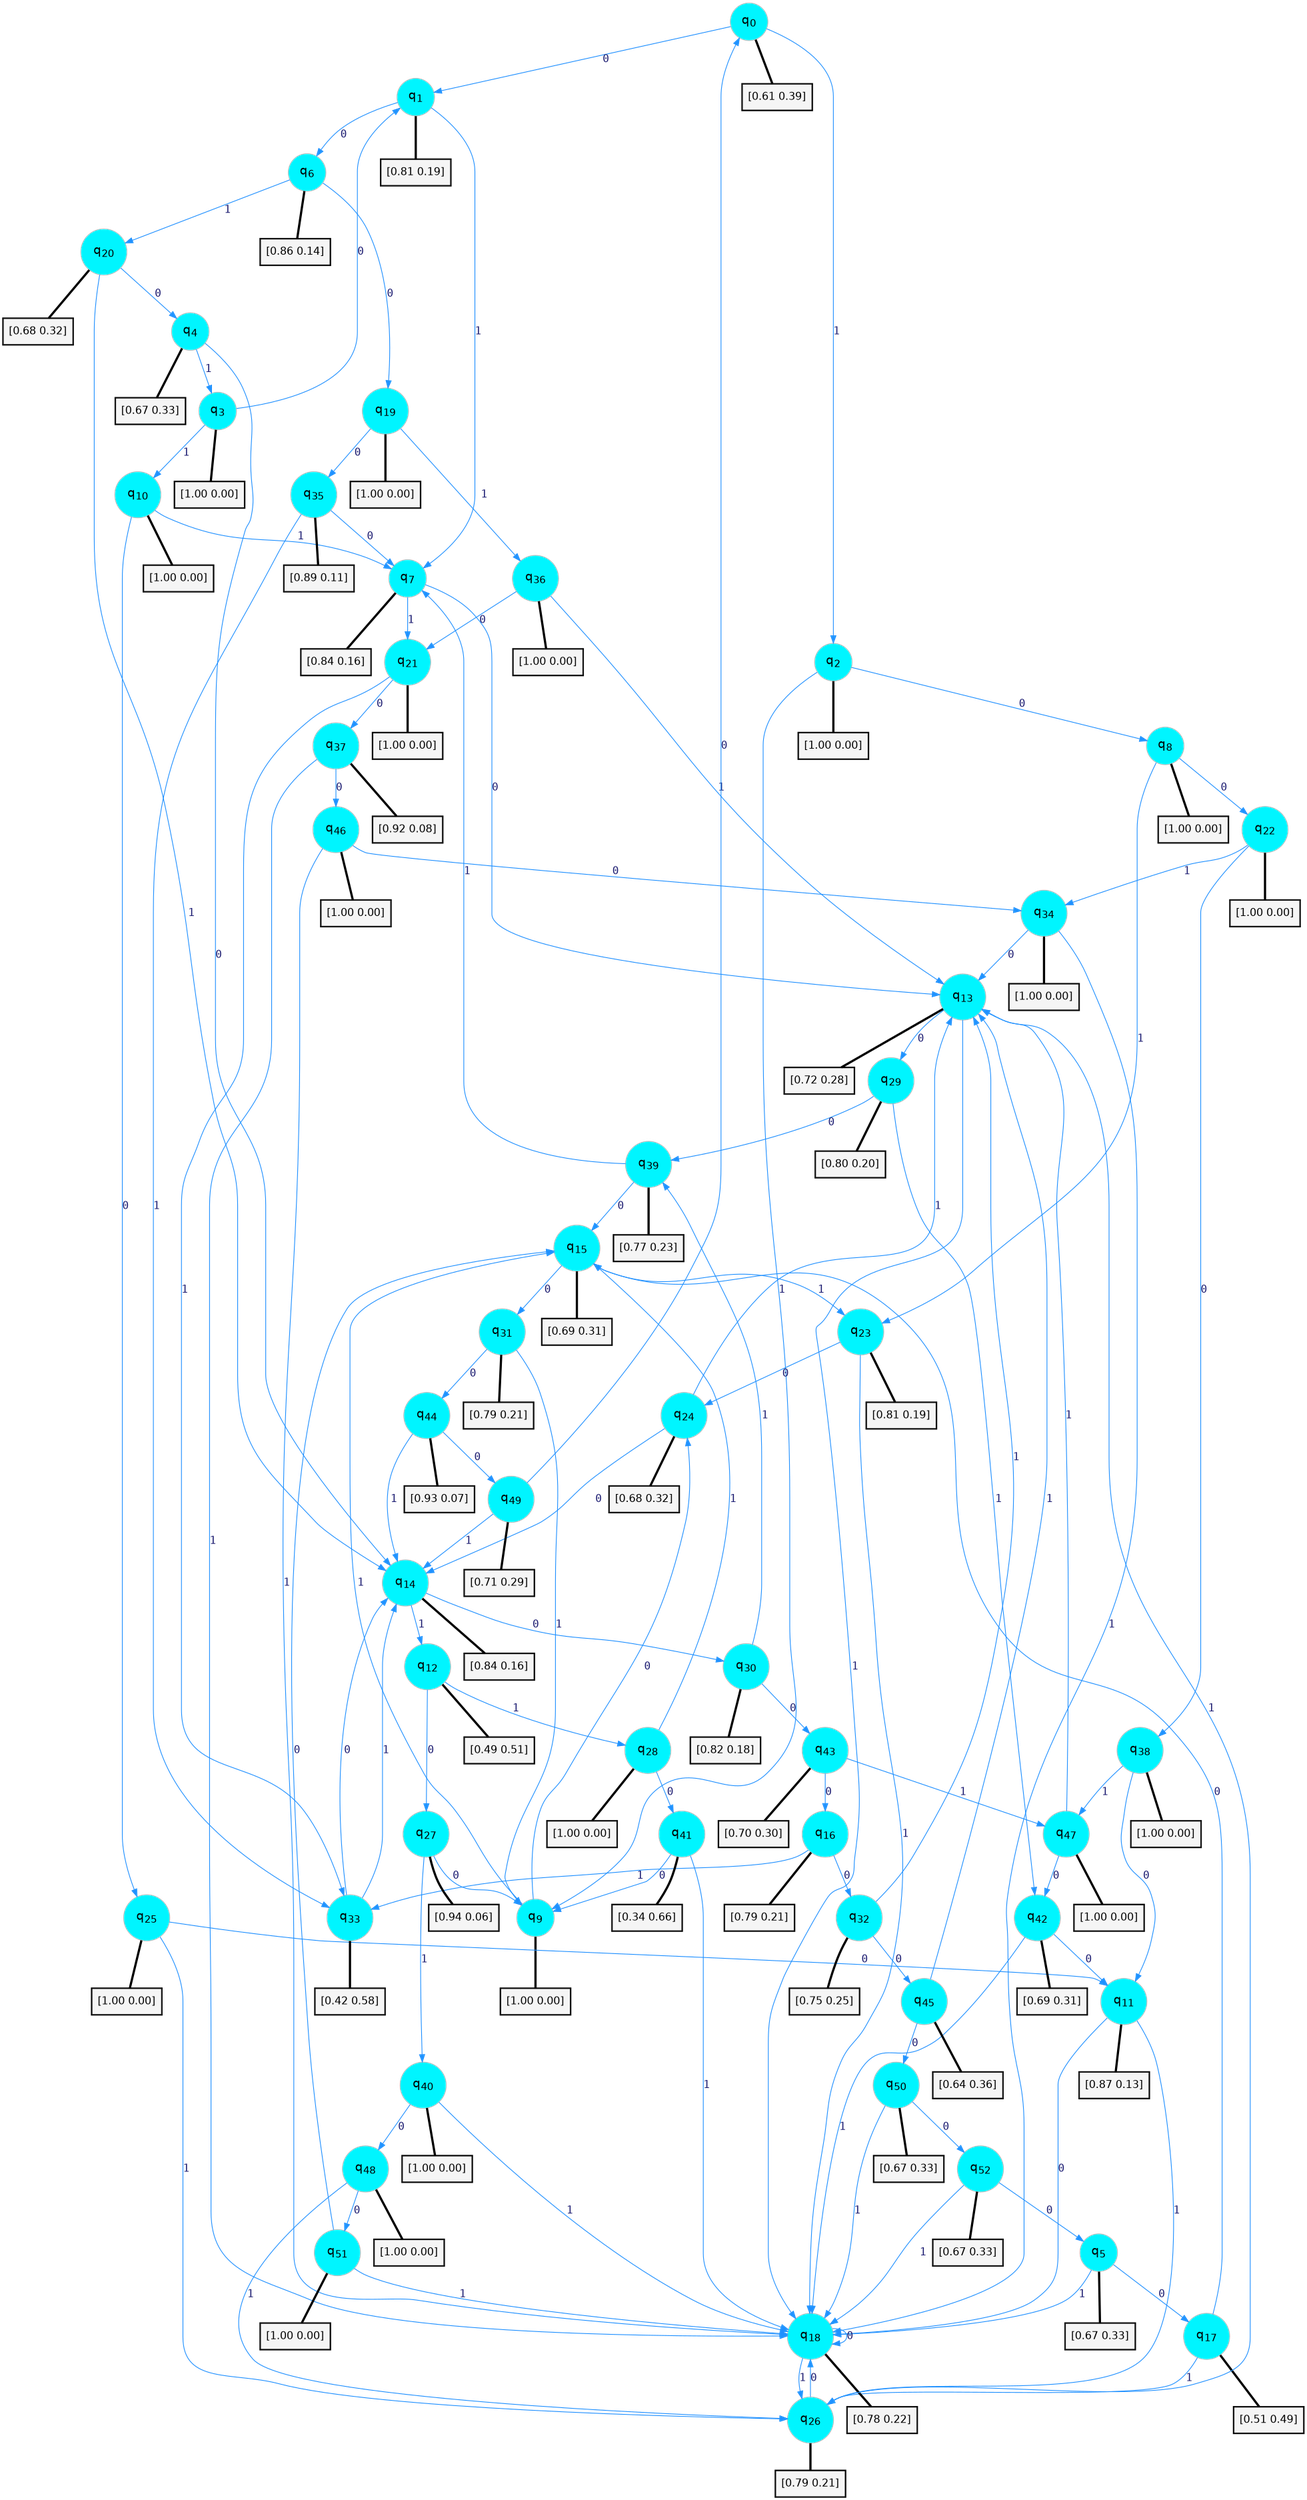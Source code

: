 digraph G {
graph [
bgcolor=transparent, dpi=300, rankdir=TD, size="40,25"];
node [
color=gray, fillcolor=turquoise1, fontcolor=black, fontname=Helvetica, fontsize=16, fontweight=bold, shape=circle, style=filled];
edge [
arrowsize=1, color=dodgerblue1, fontcolor=midnightblue, fontname=courier, fontweight=bold, penwidth=1, style=solid, weight=20];
0[label=<q<SUB>0</SUB>>];
1[label=<q<SUB>1</SUB>>];
2[label=<q<SUB>2</SUB>>];
3[label=<q<SUB>3</SUB>>];
4[label=<q<SUB>4</SUB>>];
5[label=<q<SUB>5</SUB>>];
6[label=<q<SUB>6</SUB>>];
7[label=<q<SUB>7</SUB>>];
8[label=<q<SUB>8</SUB>>];
9[label=<q<SUB>9</SUB>>];
10[label=<q<SUB>10</SUB>>];
11[label=<q<SUB>11</SUB>>];
12[label=<q<SUB>12</SUB>>];
13[label=<q<SUB>13</SUB>>];
14[label=<q<SUB>14</SUB>>];
15[label=<q<SUB>15</SUB>>];
16[label=<q<SUB>16</SUB>>];
17[label=<q<SUB>17</SUB>>];
18[label=<q<SUB>18</SUB>>];
19[label=<q<SUB>19</SUB>>];
20[label=<q<SUB>20</SUB>>];
21[label=<q<SUB>21</SUB>>];
22[label=<q<SUB>22</SUB>>];
23[label=<q<SUB>23</SUB>>];
24[label=<q<SUB>24</SUB>>];
25[label=<q<SUB>25</SUB>>];
26[label=<q<SUB>26</SUB>>];
27[label=<q<SUB>27</SUB>>];
28[label=<q<SUB>28</SUB>>];
29[label=<q<SUB>29</SUB>>];
30[label=<q<SUB>30</SUB>>];
31[label=<q<SUB>31</SUB>>];
32[label=<q<SUB>32</SUB>>];
33[label=<q<SUB>33</SUB>>];
34[label=<q<SUB>34</SUB>>];
35[label=<q<SUB>35</SUB>>];
36[label=<q<SUB>36</SUB>>];
37[label=<q<SUB>37</SUB>>];
38[label=<q<SUB>38</SUB>>];
39[label=<q<SUB>39</SUB>>];
40[label=<q<SUB>40</SUB>>];
41[label=<q<SUB>41</SUB>>];
42[label=<q<SUB>42</SUB>>];
43[label=<q<SUB>43</SUB>>];
44[label=<q<SUB>44</SUB>>];
45[label=<q<SUB>45</SUB>>];
46[label=<q<SUB>46</SUB>>];
47[label=<q<SUB>47</SUB>>];
48[label=<q<SUB>48</SUB>>];
49[label=<q<SUB>49</SUB>>];
50[label=<q<SUB>50</SUB>>];
51[label=<q<SUB>51</SUB>>];
52[label=<q<SUB>52</SUB>>];
53[label="[0.61 0.39]", shape=box,fontcolor=black, fontname=Helvetica, fontsize=14, penwidth=2, fillcolor=whitesmoke,color=black];
54[label="[0.81 0.19]", shape=box,fontcolor=black, fontname=Helvetica, fontsize=14, penwidth=2, fillcolor=whitesmoke,color=black];
55[label="[1.00 0.00]", shape=box,fontcolor=black, fontname=Helvetica, fontsize=14, penwidth=2, fillcolor=whitesmoke,color=black];
56[label="[1.00 0.00]", shape=box,fontcolor=black, fontname=Helvetica, fontsize=14, penwidth=2, fillcolor=whitesmoke,color=black];
57[label="[0.67 0.33]", shape=box,fontcolor=black, fontname=Helvetica, fontsize=14, penwidth=2, fillcolor=whitesmoke,color=black];
58[label="[0.67 0.33]", shape=box,fontcolor=black, fontname=Helvetica, fontsize=14, penwidth=2, fillcolor=whitesmoke,color=black];
59[label="[0.86 0.14]", shape=box,fontcolor=black, fontname=Helvetica, fontsize=14, penwidth=2, fillcolor=whitesmoke,color=black];
60[label="[0.84 0.16]", shape=box,fontcolor=black, fontname=Helvetica, fontsize=14, penwidth=2, fillcolor=whitesmoke,color=black];
61[label="[1.00 0.00]", shape=box,fontcolor=black, fontname=Helvetica, fontsize=14, penwidth=2, fillcolor=whitesmoke,color=black];
62[label="[1.00 0.00]", shape=box,fontcolor=black, fontname=Helvetica, fontsize=14, penwidth=2, fillcolor=whitesmoke,color=black];
63[label="[1.00 0.00]", shape=box,fontcolor=black, fontname=Helvetica, fontsize=14, penwidth=2, fillcolor=whitesmoke,color=black];
64[label="[0.87 0.13]", shape=box,fontcolor=black, fontname=Helvetica, fontsize=14, penwidth=2, fillcolor=whitesmoke,color=black];
65[label="[0.49 0.51]", shape=box,fontcolor=black, fontname=Helvetica, fontsize=14, penwidth=2, fillcolor=whitesmoke,color=black];
66[label="[0.72 0.28]", shape=box,fontcolor=black, fontname=Helvetica, fontsize=14, penwidth=2, fillcolor=whitesmoke,color=black];
67[label="[0.84 0.16]", shape=box,fontcolor=black, fontname=Helvetica, fontsize=14, penwidth=2, fillcolor=whitesmoke,color=black];
68[label="[0.69 0.31]", shape=box,fontcolor=black, fontname=Helvetica, fontsize=14, penwidth=2, fillcolor=whitesmoke,color=black];
69[label="[0.79 0.21]", shape=box,fontcolor=black, fontname=Helvetica, fontsize=14, penwidth=2, fillcolor=whitesmoke,color=black];
70[label="[0.51 0.49]", shape=box,fontcolor=black, fontname=Helvetica, fontsize=14, penwidth=2, fillcolor=whitesmoke,color=black];
71[label="[0.78 0.22]", shape=box,fontcolor=black, fontname=Helvetica, fontsize=14, penwidth=2, fillcolor=whitesmoke,color=black];
72[label="[1.00 0.00]", shape=box,fontcolor=black, fontname=Helvetica, fontsize=14, penwidth=2, fillcolor=whitesmoke,color=black];
73[label="[0.68 0.32]", shape=box,fontcolor=black, fontname=Helvetica, fontsize=14, penwidth=2, fillcolor=whitesmoke,color=black];
74[label="[1.00 0.00]", shape=box,fontcolor=black, fontname=Helvetica, fontsize=14, penwidth=2, fillcolor=whitesmoke,color=black];
75[label="[1.00 0.00]", shape=box,fontcolor=black, fontname=Helvetica, fontsize=14, penwidth=2, fillcolor=whitesmoke,color=black];
76[label="[0.81 0.19]", shape=box,fontcolor=black, fontname=Helvetica, fontsize=14, penwidth=2, fillcolor=whitesmoke,color=black];
77[label="[0.68 0.32]", shape=box,fontcolor=black, fontname=Helvetica, fontsize=14, penwidth=2, fillcolor=whitesmoke,color=black];
78[label="[1.00 0.00]", shape=box,fontcolor=black, fontname=Helvetica, fontsize=14, penwidth=2, fillcolor=whitesmoke,color=black];
79[label="[0.79 0.21]", shape=box,fontcolor=black, fontname=Helvetica, fontsize=14, penwidth=2, fillcolor=whitesmoke,color=black];
80[label="[0.94 0.06]", shape=box,fontcolor=black, fontname=Helvetica, fontsize=14, penwidth=2, fillcolor=whitesmoke,color=black];
81[label="[1.00 0.00]", shape=box,fontcolor=black, fontname=Helvetica, fontsize=14, penwidth=2, fillcolor=whitesmoke,color=black];
82[label="[0.80 0.20]", shape=box,fontcolor=black, fontname=Helvetica, fontsize=14, penwidth=2, fillcolor=whitesmoke,color=black];
83[label="[0.82 0.18]", shape=box,fontcolor=black, fontname=Helvetica, fontsize=14, penwidth=2, fillcolor=whitesmoke,color=black];
84[label="[0.79 0.21]", shape=box,fontcolor=black, fontname=Helvetica, fontsize=14, penwidth=2, fillcolor=whitesmoke,color=black];
85[label="[0.75 0.25]", shape=box,fontcolor=black, fontname=Helvetica, fontsize=14, penwidth=2, fillcolor=whitesmoke,color=black];
86[label="[0.42 0.58]", shape=box,fontcolor=black, fontname=Helvetica, fontsize=14, penwidth=2, fillcolor=whitesmoke,color=black];
87[label="[1.00 0.00]", shape=box,fontcolor=black, fontname=Helvetica, fontsize=14, penwidth=2, fillcolor=whitesmoke,color=black];
88[label="[0.89 0.11]", shape=box,fontcolor=black, fontname=Helvetica, fontsize=14, penwidth=2, fillcolor=whitesmoke,color=black];
89[label="[1.00 0.00]", shape=box,fontcolor=black, fontname=Helvetica, fontsize=14, penwidth=2, fillcolor=whitesmoke,color=black];
90[label="[0.92 0.08]", shape=box,fontcolor=black, fontname=Helvetica, fontsize=14, penwidth=2, fillcolor=whitesmoke,color=black];
91[label="[1.00 0.00]", shape=box,fontcolor=black, fontname=Helvetica, fontsize=14, penwidth=2, fillcolor=whitesmoke,color=black];
92[label="[0.77 0.23]", shape=box,fontcolor=black, fontname=Helvetica, fontsize=14, penwidth=2, fillcolor=whitesmoke,color=black];
93[label="[1.00 0.00]", shape=box,fontcolor=black, fontname=Helvetica, fontsize=14, penwidth=2, fillcolor=whitesmoke,color=black];
94[label="[0.34 0.66]", shape=box,fontcolor=black, fontname=Helvetica, fontsize=14, penwidth=2, fillcolor=whitesmoke,color=black];
95[label="[0.69 0.31]", shape=box,fontcolor=black, fontname=Helvetica, fontsize=14, penwidth=2, fillcolor=whitesmoke,color=black];
96[label="[0.70 0.30]", shape=box,fontcolor=black, fontname=Helvetica, fontsize=14, penwidth=2, fillcolor=whitesmoke,color=black];
97[label="[0.93 0.07]", shape=box,fontcolor=black, fontname=Helvetica, fontsize=14, penwidth=2, fillcolor=whitesmoke,color=black];
98[label="[0.64 0.36]", shape=box,fontcolor=black, fontname=Helvetica, fontsize=14, penwidth=2, fillcolor=whitesmoke,color=black];
99[label="[1.00 0.00]", shape=box,fontcolor=black, fontname=Helvetica, fontsize=14, penwidth=2, fillcolor=whitesmoke,color=black];
100[label="[1.00 0.00]", shape=box,fontcolor=black, fontname=Helvetica, fontsize=14, penwidth=2, fillcolor=whitesmoke,color=black];
101[label="[1.00 0.00]", shape=box,fontcolor=black, fontname=Helvetica, fontsize=14, penwidth=2, fillcolor=whitesmoke,color=black];
102[label="[0.71 0.29]", shape=box,fontcolor=black, fontname=Helvetica, fontsize=14, penwidth=2, fillcolor=whitesmoke,color=black];
103[label="[0.67 0.33]", shape=box,fontcolor=black, fontname=Helvetica, fontsize=14, penwidth=2, fillcolor=whitesmoke,color=black];
104[label="[1.00 0.00]", shape=box,fontcolor=black, fontname=Helvetica, fontsize=14, penwidth=2, fillcolor=whitesmoke,color=black];
105[label="[0.67 0.33]", shape=box,fontcolor=black, fontname=Helvetica, fontsize=14, penwidth=2, fillcolor=whitesmoke,color=black];
0->1 [label=0];
0->2 [label=1];
0->53 [arrowhead=none, penwidth=3,color=black];
1->6 [label=0];
1->7 [label=1];
1->54 [arrowhead=none, penwidth=3,color=black];
2->8 [label=0];
2->9 [label=1];
2->55 [arrowhead=none, penwidth=3,color=black];
3->1 [label=0];
3->10 [label=1];
3->56 [arrowhead=none, penwidth=3,color=black];
4->14 [label=0];
4->3 [label=1];
4->57 [arrowhead=none, penwidth=3,color=black];
5->17 [label=0];
5->18 [label=1];
5->58 [arrowhead=none, penwidth=3,color=black];
6->19 [label=0];
6->20 [label=1];
6->59 [arrowhead=none, penwidth=3,color=black];
7->13 [label=0];
7->21 [label=1];
7->60 [arrowhead=none, penwidth=3,color=black];
8->22 [label=0];
8->23 [label=1];
8->61 [arrowhead=none, penwidth=3,color=black];
9->24 [label=0];
9->15 [label=1];
9->62 [arrowhead=none, penwidth=3,color=black];
10->25 [label=0];
10->7 [label=1];
10->63 [arrowhead=none, penwidth=3,color=black];
11->18 [label=0];
11->26 [label=1];
11->64 [arrowhead=none, penwidth=3,color=black];
12->27 [label=0];
12->28 [label=1];
12->65 [arrowhead=none, penwidth=3,color=black];
13->29 [label=0];
13->18 [label=1];
13->66 [arrowhead=none, penwidth=3,color=black];
14->30 [label=0];
14->12 [label=1];
14->67 [arrowhead=none, penwidth=3,color=black];
15->31 [label=0];
15->23 [label=1];
15->68 [arrowhead=none, penwidth=3,color=black];
16->32 [label=0];
16->33 [label=1];
16->69 [arrowhead=none, penwidth=3,color=black];
17->15 [label=0];
17->26 [label=1];
17->70 [arrowhead=none, penwidth=3,color=black];
18->18 [label=0];
18->26 [label=1];
18->71 [arrowhead=none, penwidth=3,color=black];
19->35 [label=0];
19->36 [label=1];
19->72 [arrowhead=none, penwidth=3,color=black];
20->4 [label=0];
20->14 [label=1];
20->73 [arrowhead=none, penwidth=3,color=black];
21->37 [label=0];
21->33 [label=1];
21->74 [arrowhead=none, penwidth=3,color=black];
22->38 [label=0];
22->34 [label=1];
22->75 [arrowhead=none, penwidth=3,color=black];
23->24 [label=0];
23->18 [label=1];
23->76 [arrowhead=none, penwidth=3,color=black];
24->14 [label=0];
24->13 [label=1];
24->77 [arrowhead=none, penwidth=3,color=black];
25->11 [label=0];
25->26 [label=1];
25->78 [arrowhead=none, penwidth=3,color=black];
26->18 [label=0];
26->13 [label=1];
26->79 [arrowhead=none, penwidth=3,color=black];
27->9 [label=0];
27->40 [label=1];
27->80 [arrowhead=none, penwidth=3,color=black];
28->41 [label=0];
28->15 [label=1];
28->81 [arrowhead=none, penwidth=3,color=black];
29->39 [label=0];
29->42 [label=1];
29->82 [arrowhead=none, penwidth=3,color=black];
30->43 [label=0];
30->39 [label=1];
30->83 [arrowhead=none, penwidth=3,color=black];
31->44 [label=0];
31->9 [label=1];
31->84 [arrowhead=none, penwidth=3,color=black];
32->45 [label=0];
32->13 [label=1];
32->85 [arrowhead=none, penwidth=3,color=black];
33->14 [label=0];
33->14 [label=1];
33->86 [arrowhead=none, penwidth=3,color=black];
34->13 [label=0];
34->18 [label=1];
34->87 [arrowhead=none, penwidth=3,color=black];
35->7 [label=0];
35->33 [label=1];
35->88 [arrowhead=none, penwidth=3,color=black];
36->21 [label=0];
36->13 [label=1];
36->89 [arrowhead=none, penwidth=3,color=black];
37->46 [label=0];
37->18 [label=1];
37->90 [arrowhead=none, penwidth=3,color=black];
38->11 [label=0];
38->47 [label=1];
38->91 [arrowhead=none, penwidth=3,color=black];
39->15 [label=0];
39->7 [label=1];
39->92 [arrowhead=none, penwidth=3,color=black];
40->48 [label=0];
40->18 [label=1];
40->93 [arrowhead=none, penwidth=3,color=black];
41->9 [label=0];
41->18 [label=1];
41->94 [arrowhead=none, penwidth=3,color=black];
42->11 [label=0];
42->18 [label=1];
42->95 [arrowhead=none, penwidth=3,color=black];
43->16 [label=0];
43->47 [label=1];
43->96 [arrowhead=none, penwidth=3,color=black];
44->49 [label=0];
44->14 [label=1];
44->97 [arrowhead=none, penwidth=3,color=black];
45->50 [label=0];
45->13 [label=1];
45->98 [arrowhead=none, penwidth=3,color=black];
46->34 [label=0];
46->18 [label=1];
46->99 [arrowhead=none, penwidth=3,color=black];
47->42 [label=0];
47->13 [label=1];
47->100 [arrowhead=none, penwidth=3,color=black];
48->51 [label=0];
48->26 [label=1];
48->101 [arrowhead=none, penwidth=3,color=black];
49->0 [label=0];
49->14 [label=1];
49->102 [arrowhead=none, penwidth=3,color=black];
50->52 [label=0];
50->18 [label=1];
50->103 [arrowhead=none, penwidth=3,color=black];
51->15 [label=0];
51->18 [label=1];
51->104 [arrowhead=none, penwidth=3,color=black];
52->5 [label=0];
52->18 [label=1];
52->105 [arrowhead=none, penwidth=3,color=black];
}
